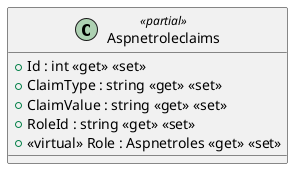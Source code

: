 @startuml
class Aspnetroleclaims <<partial>> {
    + Id : int <<get>> <<set>>
    + ClaimType : string <<get>> <<set>>
    + ClaimValue : string <<get>> <<set>>
    + RoleId : string <<get>> <<set>>
    + <<virtual>> Role : Aspnetroles <<get>> <<set>>
}
@enduml
